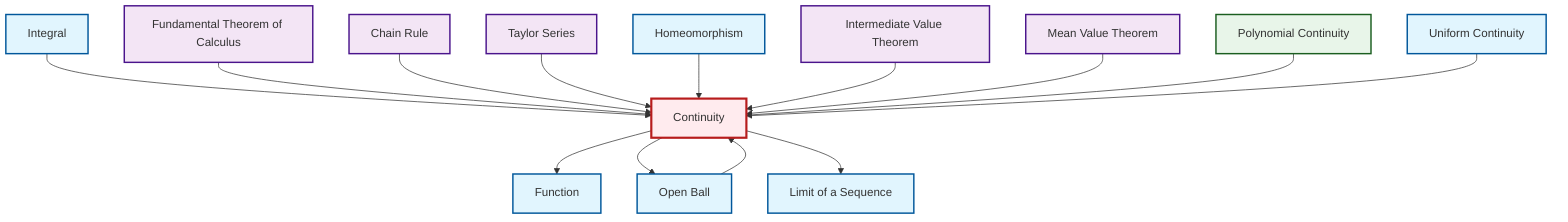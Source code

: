 graph TD
    classDef definition fill:#e1f5fe,stroke:#01579b,stroke-width:2px
    classDef theorem fill:#f3e5f5,stroke:#4a148c,stroke-width:2px
    classDef axiom fill:#fff3e0,stroke:#e65100,stroke-width:2px
    classDef example fill:#e8f5e9,stroke:#1b5e20,stroke-width:2px
    classDef current fill:#ffebee,stroke:#b71c1c,stroke-width:3px
    def-integral["Integral"]:::definition
    thm-intermediate-value["Intermediate Value Theorem"]:::theorem
    def-continuity["Continuity"]:::definition
    thm-mean-value["Mean Value Theorem"]:::theorem
    def-open-ball["Open Ball"]:::definition
    thm-taylor-series["Taylor Series"]:::theorem
    def-uniform-continuity["Uniform Continuity"]:::definition
    def-homeomorphism["Homeomorphism"]:::definition
    thm-chain-rule["Chain Rule"]:::theorem
    thm-fundamental-calculus["Fundamental Theorem of Calculus"]:::theorem
    ex-polynomial-continuity["Polynomial Continuity"]:::example
    def-function["Function"]:::definition
    def-limit["Limit of a Sequence"]:::definition
    def-integral --> def-continuity
    thm-fundamental-calculus --> def-continuity
    def-continuity --> def-function
    thm-chain-rule --> def-continuity
    def-continuity --> def-open-ball
    def-continuity --> def-limit
    thm-taylor-series --> def-continuity
    def-homeomorphism --> def-continuity
    thm-intermediate-value --> def-continuity
    thm-mean-value --> def-continuity
    def-open-ball --> def-continuity
    ex-polynomial-continuity --> def-continuity
    def-uniform-continuity --> def-continuity
    class def-continuity current